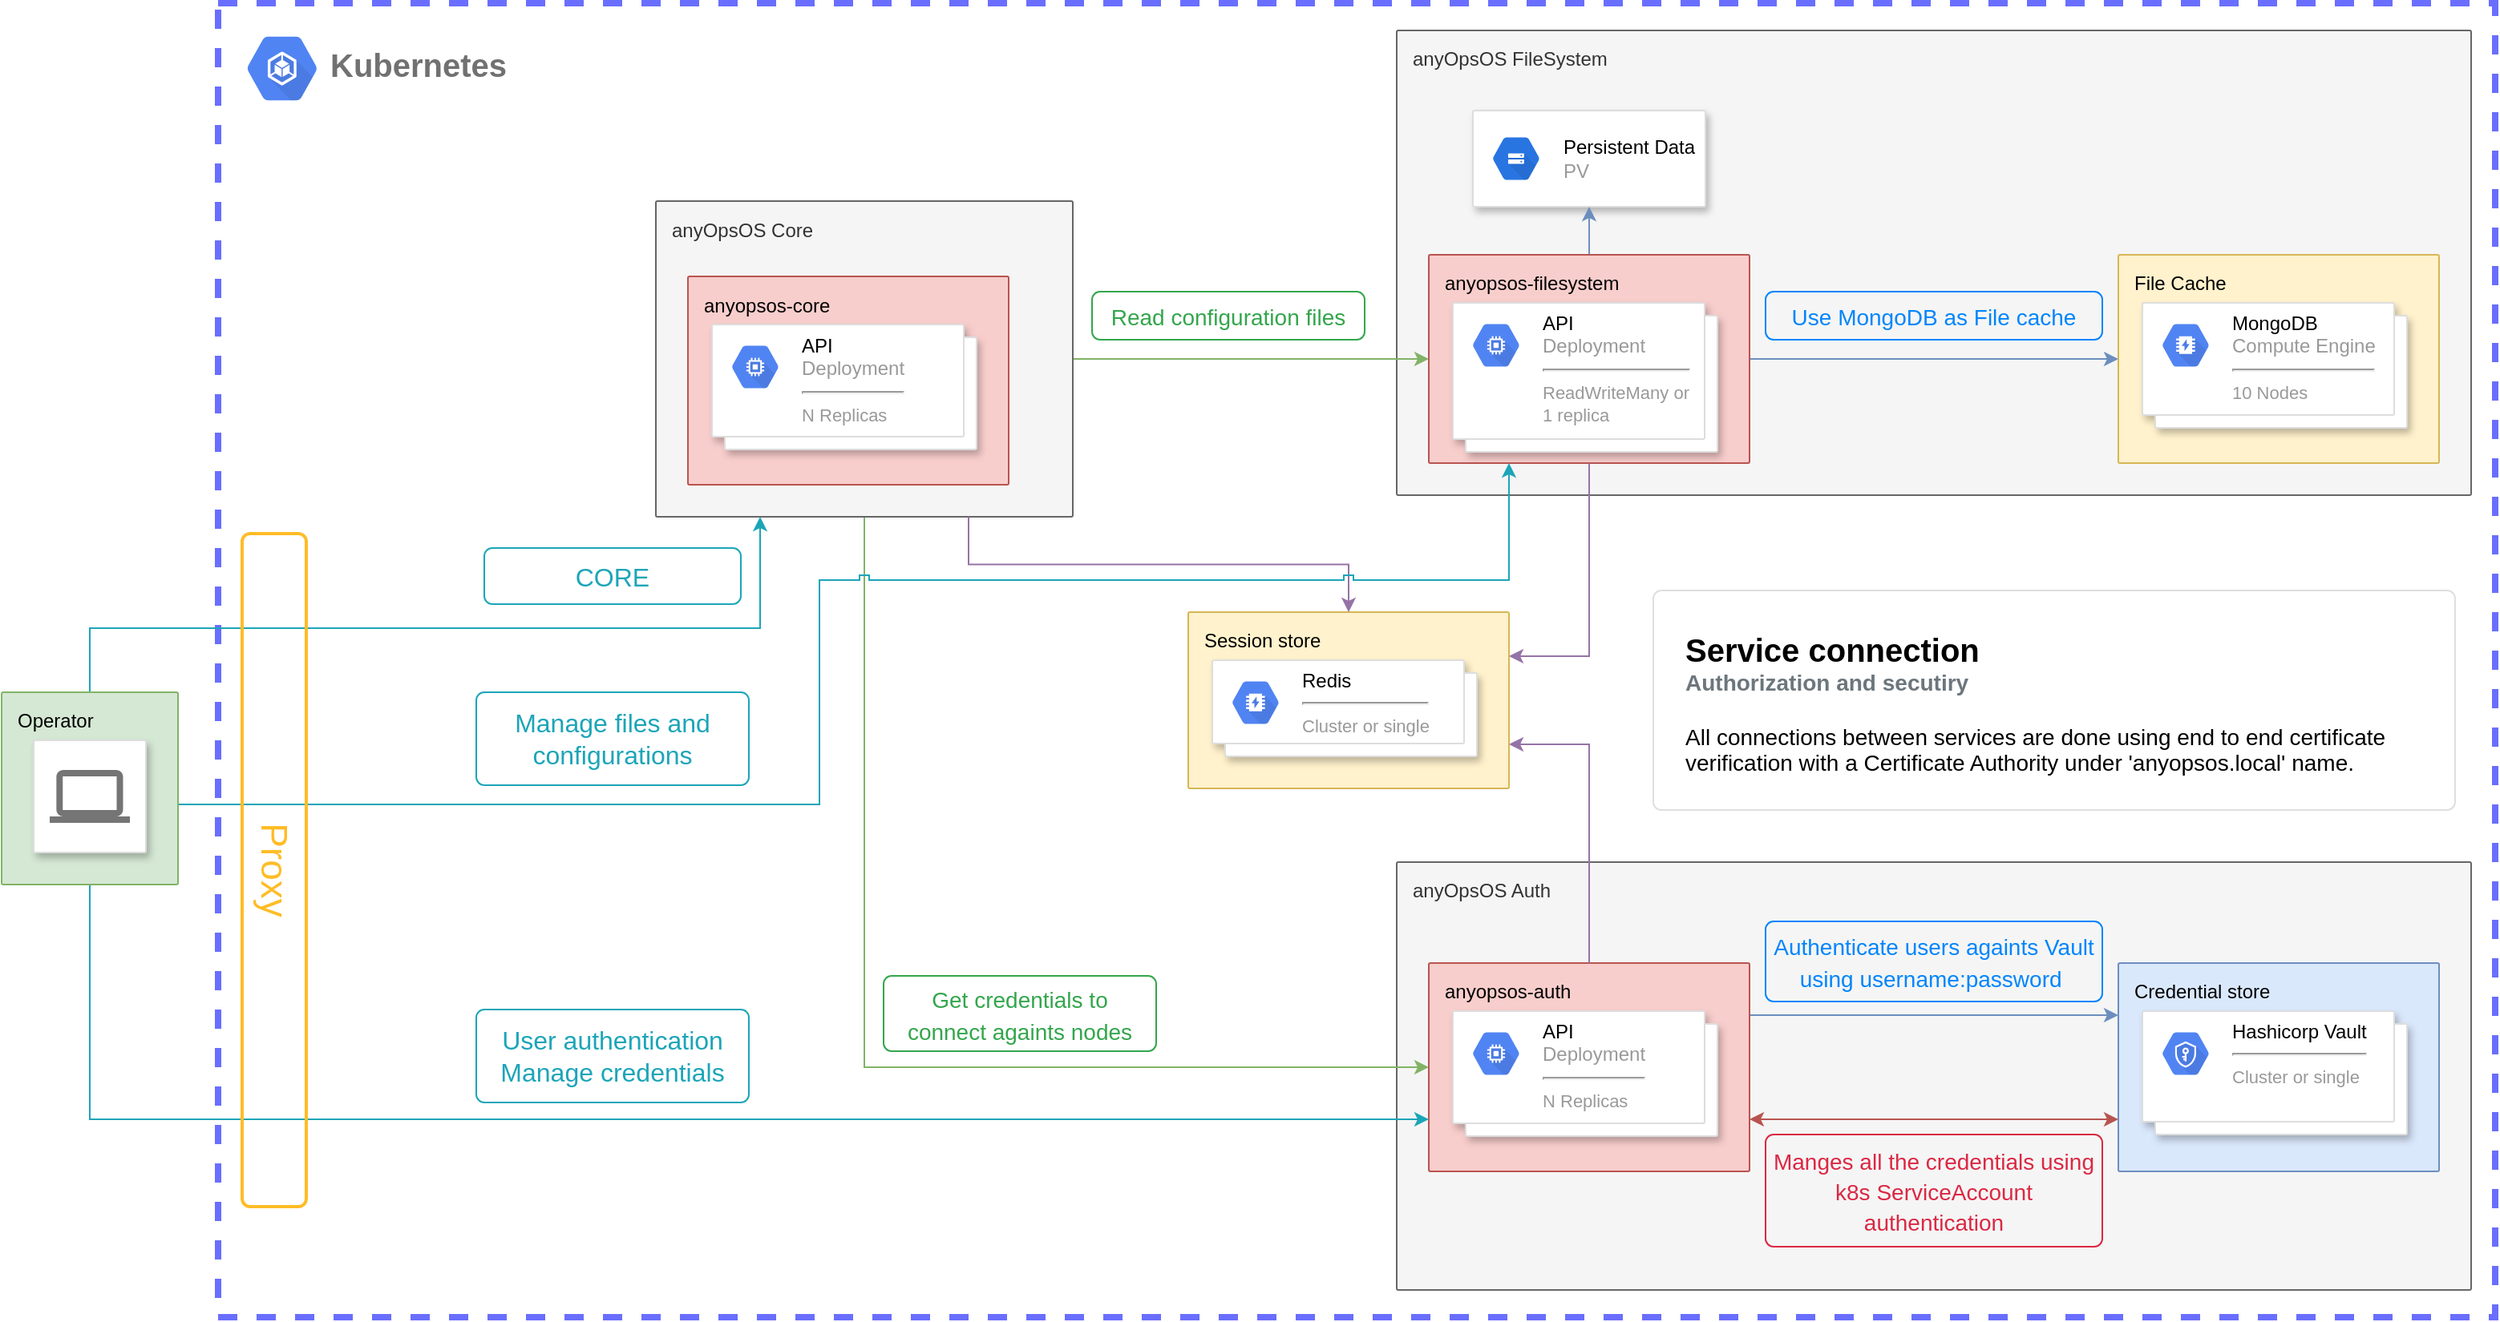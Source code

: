<mxfile version="12.8.5" type="device"><diagram id="d1ab7348-05c3-a1e3-ca4d-12c340fd6b49" name="Page-1"><mxGraphModel dx="3200" dy="1089" grid="1" gridSize="10" guides="1" tooltips="1" connect="1" arrows="1" fold="1" page="1" pageScale="1" pageWidth="1169" pageHeight="827" background="#ffffff" math="0" shadow="0"><root><mxCell id="0"/><mxCell id="1" parent="0"/><mxCell id="bqsU0bxeoQlmiuMTbUPA-118" value="&lt;b&gt;&lt;font style=&quot;font-size: 20px&quot;&gt;Kubernetes&lt;/font&gt;&lt;/b&gt;" style="fillColor=none;strokeColor=#696EFF;shadow=0;gradientColor=none;fontSize=14;align=left;spacing=10;fontColor=#717171;9E9E9E;verticalAlign=top;spacingTop=12;fontStyle=0;spacingLeft=60;html=1;dashed=1;strokeWidth=4;" vertex="1" parent="1"><mxGeometry x="-255" y="3" width="1420" height="820" as="geometry"/></mxCell><mxCell id="bqsU0bxeoQlmiuMTbUPA-123" value="" style="html=1;fillColor=#5184F3;strokeColor=none;verticalAlign=top;labelPosition=center;verticalLabelPosition=bottom;align=center;spacingTop=-6;fontSize=11;fontStyle=1;fontColor=#999999;shape=mxgraph.gcp2.hexIcon;prIcon=container_engine;dashed=1;labelBackgroundColor=none;" vertex="1" parent="bqsU0bxeoQlmiuMTbUPA-118"><mxGeometry x="7" y="11.5" width="66" height="58.5" as="geometry"/></mxCell><mxCell id="bqsU0bxeoQlmiuMTbUPA-112" value="&lt;b&gt;&lt;font style=&quot;font-size: 20px&quot;&gt;Service connection&lt;/font&gt;&lt;/b&gt;&lt;font color=&quot;#6c767d&quot;&gt;&lt;b&gt;&lt;font style=&quot;font-size: 14px&quot;&gt;&lt;br style=&quot;font-size: 10px&quot;&gt;Authorization and secutiry&lt;br&gt;&lt;/font&gt;&lt;/b&gt;&lt;/font&gt;&lt;br style=&quot;font-size: 14px&quot;&gt;All connections between services are done using end to end certificate verification with a Certificate Authority under 'anyopsos.local' name." style="html=1;shadow=0;dashed=0;shape=mxgraph.bootstrap.rrect;rSize=5;strokeColor=#DFDFDF;html=1;whiteSpace=wrap;fillColor=#ffffff;fontColor=#000000;verticalAlign=top;align=left;spacing=20;fontSize=14;labelBackgroundColor=none;" vertex="1" parent="bqsU0bxeoQlmiuMTbUPA-118"><mxGeometry x="895" y="366.5" width="500" height="137" as="geometry"/></mxCell><mxCell id="bqsU0bxeoQlmiuMTbUPA-73" value="anyOpsOS FileSystem" style="rounded=1;absoluteArcSize=1;arcSize=2;html=1;strokeColor=#666666;shadow=0;dashed=0;fontSize=12;fontColor=#333333;align=left;verticalAlign=top;spacing=10;spacingTop=-4;fillColor=#f5f5f5;" vertex="1" parent="1"><mxGeometry x="480" y="20" width="670" height="290" as="geometry"/></mxCell><mxCell id="bqsU0bxeoQlmiuMTbUPA-76" value="anyOpsOS Auth" style="rounded=1;absoluteArcSize=1;arcSize=2;html=1;strokeColor=#666666;shadow=0;dashed=0;fontSize=12;fontColor=#333333;align=left;verticalAlign=top;spacing=10;spacingTop=-4;fillColor=#f5f5f5;" vertex="1" parent="1"><mxGeometry x="480" y="539" width="670" height="267" as="geometry"/></mxCell><mxCell id="bqsU0bxeoQlmiuMTbUPA-94" style="edgeStyle=orthogonalEdgeStyle;rounded=0;orthogonalLoop=1;jettySize=auto;html=1;exitX=1;exitY=0.5;exitDx=0;exitDy=0;entryX=0;entryY=0.5;entryDx=0;entryDy=0;fillColor=#d5e8d4;strokeColor=#82b366;" edge="1" parent="1" source="bqsU0bxeoQlmiuMTbUPA-92" target="bqsU0bxeoQlmiuMTbUPA-70"><mxGeometry relative="1" as="geometry"/></mxCell><mxCell id="bqsU0bxeoQlmiuMTbUPA-95" style="edgeStyle=orthogonalEdgeStyle;rounded=0;orthogonalLoop=1;jettySize=auto;html=1;exitX=0.5;exitY=1;exitDx=0;exitDy=0;entryX=0;entryY=0.5;entryDx=0;entryDy=0;fillColor=#d5e8d4;strokeColor=#82b366;" edge="1" parent="1" source="bqsU0bxeoQlmiuMTbUPA-92" target="bqsU0bxeoQlmiuMTbUPA-59"><mxGeometry relative="1" as="geometry"/></mxCell><mxCell id="bqsU0bxeoQlmiuMTbUPA-92" value="anyOpsOS Core" style="rounded=1;absoluteArcSize=1;arcSize=2;html=1;strokeColor=#666666;shadow=0;dashed=0;fontSize=12;fontColor=#333333;align=left;verticalAlign=top;spacing=10;spacingTop=-4;fillColor=#f5f5f5;" vertex="1" parent="1"><mxGeometry x="18" y="126.5" width="260" height="197" as="geometry"/></mxCell><mxCell id="bqsU0bxeoQlmiuMTbUPA-56" value="Credential store" style="rounded=1;absoluteArcSize=1;arcSize=2;html=1;strokeColor=#6c8ebf;shadow=0;dashed=0;fontSize=12;align=left;verticalAlign=top;spacing=10;spacingTop=-4;fillColor=#dae8fc;" vertex="1" parent="1"><mxGeometry x="930" y="602" width="200" height="130" as="geometry"/></mxCell><mxCell id="bqsU0bxeoQlmiuMTbUPA-57" value="" style="shape=mxgraph.gcp2.doubleRect;strokeColor=#dddddd;fillColor=#ffffff;shadow=1;strokeWidth=1;fontSize=11;fontColor=#9E9E9E;align=center;html=1;" vertex="1" parent="1"><mxGeometry x="945" y="632" width="165" height="77" as="geometry"/></mxCell><mxCell id="bqsU0bxeoQlmiuMTbUPA-58" value="&lt;font color=&quot;#000000&quot;&gt;Hashicorp Vault&lt;/font&gt;&lt;br&gt;&lt;hr&gt;&lt;font style=&quot;font-size: 11px&quot;&gt;Cluster or single&lt;/font&gt;" style="dashed=0;connectable=0;html=1;fillColor=#5184F3;strokeColor=none;shape=mxgraph.gcp2.hexIcon;prIcon=key_management_service;part=1;labelPosition=right;verticalLabelPosition=middle;align=left;verticalAlign=top;spacingLeft=5;fontColor=#999999;fontSize=12;spacingTop=-8;" vertex="1" parent="bqsU0bxeoQlmiuMTbUPA-57"><mxGeometry width="44" height="39" relative="1" as="geometry"><mxPoint x="5" y="7" as="offset"/></mxGeometry></mxCell><mxCell id="bqsU0bxeoQlmiuMTbUPA-77" style="edgeStyle=orthogonalEdgeStyle;rounded=0;orthogonalLoop=1;jettySize=auto;html=1;exitX=1;exitY=0.25;exitDx=0;exitDy=0;entryX=0;entryY=0.25;entryDx=0;entryDy=0;fillColor=#dae8fc;strokeColor=#6c8ebf;" edge="1" parent="1" source="bqsU0bxeoQlmiuMTbUPA-59" target="bqsU0bxeoQlmiuMTbUPA-56"><mxGeometry relative="1" as="geometry"/></mxCell><mxCell id="bqsU0bxeoQlmiuMTbUPA-78" style="edgeStyle=orthogonalEdgeStyle;rounded=0;orthogonalLoop=1;jettySize=auto;html=1;exitX=1;exitY=0.75;exitDx=0;exitDy=0;entryX=0;entryY=0.75;entryDx=0;entryDy=0;fillColor=#f8cecc;strokeColor=#b85450;startArrow=classic;startFill=1;" edge="1" parent="1" source="bqsU0bxeoQlmiuMTbUPA-59" target="bqsU0bxeoQlmiuMTbUPA-56"><mxGeometry relative="1" as="geometry"/></mxCell><mxCell id="bqsU0bxeoQlmiuMTbUPA-59" value="anyopsos-auth" style="rounded=1;absoluteArcSize=1;arcSize=2;html=1;strokeColor=#b85450;shadow=0;dashed=0;fontSize=12;align=left;verticalAlign=top;spacing=10;spacingTop=-4;fillColor=#f8cecc;" vertex="1" parent="1"><mxGeometry x="500" y="602" width="200" height="130" as="geometry"/></mxCell><mxCell id="bqsU0bxeoQlmiuMTbUPA-60" value="" style="shape=mxgraph.gcp2.doubleRect;strokeColor=#dddddd;fillColor=#ffffff;shadow=1;strokeWidth=1;fontSize=11;fontColor=#9E9E9E;align=center;html=1;" vertex="1" parent="1"><mxGeometry x="515" y="632" width="165" height="78" as="geometry"/></mxCell><mxCell id="bqsU0bxeoQlmiuMTbUPA-61" value="&lt;font color=&quot;#000000&quot;&gt;API&lt;/font&gt;&lt;br&gt;Deployment&lt;hr&gt;&lt;span style=&quot;font-size: 11px&quot;&gt;N Replicas&lt;/span&gt;" style="dashed=0;connectable=0;html=1;fillColor=#5184F3;strokeColor=none;shape=mxgraph.gcp2.hexIcon;prIcon=compute_engine;part=1;labelPosition=right;verticalLabelPosition=middle;align=left;verticalAlign=top;spacingLeft=5;fontColor=#999999;fontSize=12;spacingTop=-8;" vertex="1" parent="bqsU0bxeoQlmiuMTbUPA-60"><mxGeometry width="44" height="39" relative="1" as="geometry"><mxPoint x="5" y="7" as="offset"/></mxGeometry></mxCell><mxCell id="bqsU0bxeoQlmiuMTbUPA-65" value="File Cache" style="rounded=1;absoluteArcSize=1;arcSize=2;html=1;strokeColor=#d6b656;shadow=0;dashed=0;fontSize=12;align=left;verticalAlign=top;spacing=10;spacingTop=-4;fillColor=#fff2cc;" vertex="1" parent="1"><mxGeometry x="930" y="160" width="200" height="130" as="geometry"/></mxCell><mxCell id="bqsU0bxeoQlmiuMTbUPA-66" value="" style="shape=mxgraph.gcp2.doubleRect;strokeColor=#dddddd;fillColor=#ffffff;shadow=1;strokeWidth=1;fontSize=11;fontColor=#9E9E9E;align=center;html=1;" vertex="1" parent="1"><mxGeometry x="945" y="190" width="165" height="78" as="geometry"/></mxCell><mxCell id="bqsU0bxeoQlmiuMTbUPA-67" value="&lt;font color=&quot;#000000&quot;&gt;MongoDB&lt;/font&gt;&lt;br&gt;Compute Engine&lt;hr&gt;&lt;font style=&quot;font-size: 11px&quot;&gt;10 Nodes&lt;/font&gt;" style="dashed=0;connectable=0;html=1;fillColor=#5184F3;strokeColor=none;shape=mxgraph.gcp2.hexIcon;prIcon=cloud_memorystore;part=1;labelPosition=right;verticalLabelPosition=middle;align=left;verticalAlign=top;spacingLeft=5;fontColor=#999999;fontSize=12;spacingTop=-8;" vertex="1" parent="bqsU0bxeoQlmiuMTbUPA-66"><mxGeometry width="44" height="39" relative="1" as="geometry"><mxPoint x="5" y="7" as="offset"/></mxGeometry></mxCell><mxCell id="bqsU0bxeoQlmiuMTbUPA-68" value="" style="strokeColor=#dddddd;fillColor=#ffffff;shadow=1;strokeWidth=1;rounded=1;absoluteArcSize=1;arcSize=2;fontSize=11;fontColor=#9E9E9E;align=center;html=1;" vertex="1" parent="1"><mxGeometry x="527.5" y="70" width="145" height="60" as="geometry"/></mxCell><mxCell id="bqsU0bxeoQlmiuMTbUPA-69" value="&lt;font color=&quot;#000000&quot;&gt;Persistent Data&lt;/font&gt;&lt;br&gt;PV" style="html=1;dashed=0;whitespace=wrap;fillColor=#2875E2;strokeColor=none;shape=mxgraph.gcp2.hexIcon;prIcon=cloud_storage;labelPosition=right;verticalLabelPosition=middle;align=left;verticalAlign=middle;spacingLeft=5;fontColor=#999999;fontSize=12;" vertex="1" parent="bqsU0bxeoQlmiuMTbUPA-68"><mxGeometry y="0.5" width="44" height="39" relative="1" as="geometry"><mxPoint x="5" y="-19.5" as="offset"/></mxGeometry></mxCell><mxCell id="bqsU0bxeoQlmiuMTbUPA-74" style="edgeStyle=orthogonalEdgeStyle;rounded=0;orthogonalLoop=1;jettySize=auto;html=1;exitX=0.5;exitY=0;exitDx=0;exitDy=0;entryX=0.5;entryY=1;entryDx=0;entryDy=0;fillColor=#dae8fc;strokeColor=#6c8ebf;" edge="1" parent="1" source="bqsU0bxeoQlmiuMTbUPA-70" target="bqsU0bxeoQlmiuMTbUPA-68"><mxGeometry relative="1" as="geometry"/></mxCell><mxCell id="bqsU0bxeoQlmiuMTbUPA-75" style="edgeStyle=orthogonalEdgeStyle;rounded=0;orthogonalLoop=1;jettySize=auto;html=1;exitX=1;exitY=0.5;exitDx=0;exitDy=0;entryX=0;entryY=0.5;entryDx=0;entryDy=0;fillColor=#dae8fc;strokeColor=#6c8ebf;" edge="1" parent="1" source="bqsU0bxeoQlmiuMTbUPA-70" target="bqsU0bxeoQlmiuMTbUPA-65"><mxGeometry relative="1" as="geometry"/></mxCell><mxCell id="bqsU0bxeoQlmiuMTbUPA-70" value="anyopsos-filesystem" style="rounded=1;absoluteArcSize=1;arcSize=2;html=1;strokeColor=#b85450;shadow=0;dashed=0;fontSize=12;align=left;verticalAlign=top;spacing=10;spacingTop=-4;fillColor=#f8cecc;" vertex="1" parent="1"><mxGeometry x="500" y="160" width="200" height="130" as="geometry"/></mxCell><mxCell id="bqsU0bxeoQlmiuMTbUPA-71" value="" style="shape=mxgraph.gcp2.doubleRect;strokeColor=#dddddd;fillColor=#ffffff;shadow=1;strokeWidth=1;fontSize=11;fontColor=#9E9E9E;align=center;html=1;" vertex="1" parent="1"><mxGeometry x="515" y="190" width="165" height="93" as="geometry"/></mxCell><mxCell id="bqsU0bxeoQlmiuMTbUPA-72" value="&lt;font color=&quot;#000000&quot;&gt;API&lt;/font&gt;&lt;br&gt;Deployment&lt;hr&gt;&lt;font style=&quot;font-size: 11px&quot;&gt;ReadWriteMany or&lt;br&gt;1 replica&lt;br&gt;&lt;/font&gt;" style="dashed=0;connectable=0;html=1;fillColor=#5184F3;strokeColor=none;shape=mxgraph.gcp2.hexIcon;prIcon=compute_engine;part=1;labelPosition=right;verticalLabelPosition=middle;align=left;verticalAlign=top;spacingLeft=5;fontColor=#999999;fontSize=12;spacingTop=-8;" vertex="1" parent="bqsU0bxeoQlmiuMTbUPA-71"><mxGeometry width="44" height="39" relative="1" as="geometry"><mxPoint x="5" y="7" as="offset"/></mxGeometry></mxCell><mxCell id="bqsU0bxeoQlmiuMTbUPA-79" value="&lt;div&gt;&lt;span style=&quot;font-size: 14px&quot;&gt;Manges all the credentials using k8s ServiceAccount authentication&lt;/span&gt;&lt;/div&gt;" style="html=1;shadow=0;dashed=0;shape=mxgraph.bootstrap.rrect;rSize=5;strokeColor=#DB2843;strokeWidth=1;fillColor=none;fontColor=#DB2843;whiteSpace=wrap;align=center;verticalAlign=middle;spacingLeft=0;fontStyle=0;fontSize=16;spacing=5;" vertex="1" parent="1"><mxGeometry x="710" y="709" width="210" height="70" as="geometry"/></mxCell><mxCell id="bqsU0bxeoQlmiuMTbUPA-80" value="&lt;font style=&quot;font-size: 14px&quot;&gt;Authenticate users againts Vault using username:password&amp;nbsp;&lt;/font&gt;" style="html=1;shadow=0;dashed=0;shape=mxgraph.bootstrap.rrect;rSize=5;strokeColor=#0085FC;strokeWidth=1;fillColor=none;fontColor=#0085FC;whiteSpace=wrap;align=center;verticalAlign=middle;spacingLeft=0;fontStyle=0;fontSize=16;spacing=5;" vertex="1" parent="1"><mxGeometry x="710" y="576" width="210" height="50" as="geometry"/></mxCell><mxCell id="bqsU0bxeoQlmiuMTbUPA-81" value="&lt;font style=&quot;font-size: 14px&quot;&gt;Use MongoDB as File cache&lt;/font&gt;" style="html=1;shadow=0;dashed=0;shape=mxgraph.bootstrap.rrect;rSize=5;strokeColor=#0085FC;strokeWidth=1;fillColor=none;fontColor=#0085FC;whiteSpace=wrap;align=center;verticalAlign=middle;spacingLeft=0;fontStyle=0;fontSize=16;spacing=5;" vertex="1" parent="1"><mxGeometry x="710" y="183" width="210" height="30" as="geometry"/></mxCell><mxCell id="bqsU0bxeoQlmiuMTbUPA-87" style="edgeStyle=orthogonalEdgeStyle;rounded=0;orthogonalLoop=1;jettySize=auto;html=1;exitX=1;exitY=0.25;exitDx=0;exitDy=0;entryX=0.5;entryY=1;entryDx=0;entryDy=0;fillColor=#e1d5e7;strokeColor=#9673a6;startArrow=classic;startFill=1;endArrow=none;endFill=0;" edge="1" parent="1" source="bqsU0bxeoQlmiuMTbUPA-84" target="bqsU0bxeoQlmiuMTbUPA-70"><mxGeometry relative="1" as="geometry"/></mxCell><mxCell id="bqsU0bxeoQlmiuMTbUPA-88" style="edgeStyle=orthogonalEdgeStyle;rounded=0;orthogonalLoop=1;jettySize=auto;html=1;exitX=1;exitY=0.75;exitDx=0;exitDy=0;entryX=0.5;entryY=0;entryDx=0;entryDy=0;fillColor=#e1d5e7;strokeColor=#9673a6;startArrow=classic;startFill=1;endArrow=none;endFill=0;" edge="1" parent="1" source="bqsU0bxeoQlmiuMTbUPA-84" target="bqsU0bxeoQlmiuMTbUPA-59"><mxGeometry relative="1" as="geometry"/></mxCell><mxCell id="bqsU0bxeoQlmiuMTbUPA-84" value="Session store" style="rounded=1;absoluteArcSize=1;arcSize=2;html=1;strokeColor=#d6b656;shadow=0;dashed=0;fontSize=12;align=left;verticalAlign=top;spacing=10;spacingTop=-4;fillColor=#fff2cc;" vertex="1" parent="1"><mxGeometry x="350" y="383" width="200" height="110" as="geometry"/></mxCell><mxCell id="bqsU0bxeoQlmiuMTbUPA-85" value="" style="shape=mxgraph.gcp2.doubleRect;strokeColor=#dddddd;fillColor=#ffffff;shadow=1;strokeWidth=1;fontSize=11;fontColor=#9E9E9E;align=center;html=1;" vertex="1" parent="1"><mxGeometry x="365" y="413" width="165" height="60" as="geometry"/></mxCell><mxCell id="bqsU0bxeoQlmiuMTbUPA-86" value="&lt;font color=&quot;#000000&quot;&gt;Redis&lt;/font&gt;&lt;br&gt;&lt;hr&gt;&lt;font style=&quot;font-size: 11px&quot;&gt;Cluster or single&lt;/font&gt;" style="dashed=0;connectable=0;html=1;fillColor=#5184F3;strokeColor=none;shape=mxgraph.gcp2.hexIcon;prIcon=cloud_memorystore;part=1;labelPosition=right;verticalLabelPosition=middle;align=left;verticalAlign=top;spacingLeft=5;fontColor=#999999;fontSize=12;spacingTop=-8;" vertex="1" parent="bqsU0bxeoQlmiuMTbUPA-85"><mxGeometry width="44" height="39" relative="1" as="geometry"><mxPoint x="5" y="7" as="offset"/></mxGeometry></mxCell><mxCell id="bqsU0bxeoQlmiuMTbUPA-93" style="edgeStyle=orthogonalEdgeStyle;rounded=0;orthogonalLoop=1;jettySize=auto;html=1;exitX=0.75;exitY=1;exitDx=0;exitDy=0;entryX=0.5;entryY=0;entryDx=0;entryDy=0;fillColor=#e1d5e7;strokeColor=#9673a6;" edge="1" parent="1" source="bqsU0bxeoQlmiuMTbUPA-92" target="bqsU0bxeoQlmiuMTbUPA-84"><mxGeometry relative="1" as="geometry"/></mxCell><mxCell id="bqsU0bxeoQlmiuMTbUPA-89" value="anyopsos-core" style="rounded=1;absoluteArcSize=1;arcSize=2;html=1;strokeColor=#b85450;shadow=0;dashed=0;fontSize=12;align=left;verticalAlign=top;spacing=10;spacingTop=-4;fillColor=#f8cecc;" vertex="1" parent="1"><mxGeometry x="38" y="173.5" width="200" height="130" as="geometry"/></mxCell><mxCell id="bqsU0bxeoQlmiuMTbUPA-90" value="" style="shape=mxgraph.gcp2.doubleRect;strokeColor=#dddddd;fillColor=#ffffff;shadow=1;strokeWidth=1;fontSize=11;fontColor=#9E9E9E;align=center;html=1;" vertex="1" parent="1"><mxGeometry x="53" y="203.5" width="165" height="78" as="geometry"/></mxCell><mxCell id="bqsU0bxeoQlmiuMTbUPA-91" value="&lt;font color=&quot;#000000&quot;&gt;API&lt;/font&gt;&lt;br&gt;Deployment&lt;hr&gt;&lt;font style=&quot;font-size: 11px&quot;&gt;N Replicas&lt;/font&gt;" style="dashed=0;connectable=0;html=1;fillColor=#5184F3;strokeColor=none;shape=mxgraph.gcp2.hexIcon;prIcon=compute_engine;part=1;labelPosition=right;verticalLabelPosition=middle;align=left;verticalAlign=top;spacingLeft=5;fontColor=#999999;fontSize=12;spacingTop=-8;" vertex="1" parent="bqsU0bxeoQlmiuMTbUPA-90"><mxGeometry width="44" height="39" relative="1" as="geometry"><mxPoint x="5" y="7" as="offset"/></mxGeometry></mxCell><mxCell id="bqsU0bxeoQlmiuMTbUPA-97" value="&lt;font style=&quot;font-size: 14px&quot;&gt;Read configuration files&lt;/font&gt;" style="html=1;shadow=0;dashed=0;shape=mxgraph.bootstrap.rrect;rSize=5;strokeColor=#33A64C;strokeWidth=1;fillColor=none;fontColor=#33A64C;whiteSpace=wrap;align=center;verticalAlign=middle;spacingLeft=0;fontStyle=0;fontSize=16;spacing=5;" vertex="1" parent="1"><mxGeometry x="290" y="183" width="170" height="30" as="geometry"/></mxCell><mxCell id="bqsU0bxeoQlmiuMTbUPA-98" value="&lt;span style=&quot;font-size: 14px&quot;&gt;Get credentials to connect againts nodes&lt;/span&gt;" style="html=1;shadow=0;dashed=0;shape=mxgraph.bootstrap.rrect;rSize=5;strokeColor=#33A64C;strokeWidth=1;fillColor=none;fontColor=#33A64C;whiteSpace=wrap;align=center;verticalAlign=middle;spacingLeft=0;fontStyle=0;fontSize=16;spacing=5;" vertex="1" parent="1"><mxGeometry x="160" y="610" width="170" height="47" as="geometry"/></mxCell><mxCell id="bqsU0bxeoQlmiuMTbUPA-102" style="edgeStyle=orthogonalEdgeStyle;rounded=0;orthogonalLoop=1;jettySize=auto;html=1;exitX=0.5;exitY=1;exitDx=0;exitDy=0;entryX=0;entryY=0.75;entryDx=0;entryDy=0;fillColor=#ffe6cc;strokeColor=#1CA5B8;" edge="1" parent="1" source="bqsU0bxeoQlmiuMTbUPA-99" target="bqsU0bxeoQlmiuMTbUPA-59"><mxGeometry relative="1" as="geometry"/></mxCell><mxCell id="bqsU0bxeoQlmiuMTbUPA-104" style="edgeStyle=orthogonalEdgeStyle;rounded=0;orthogonalLoop=1;jettySize=auto;html=1;exitX=0.5;exitY=0;exitDx=0;exitDy=0;entryX=0.25;entryY=1;entryDx=0;entryDy=0;strokeColor=#1CA5B8;" edge="1" parent="1" source="bqsU0bxeoQlmiuMTbUPA-99" target="bqsU0bxeoQlmiuMTbUPA-92"><mxGeometry relative="1" as="geometry"><Array as="points"><mxPoint x="-335" y="393"/><mxPoint x="83" y="393"/></Array></mxGeometry></mxCell><mxCell id="bqsU0bxeoQlmiuMTbUPA-106" style="edgeStyle=orthogonalEdgeStyle;rounded=0;orthogonalLoop=1;jettySize=auto;html=1;exitX=1;exitY=0.5;exitDx=0;exitDy=0;entryX=0.25;entryY=1;entryDx=0;entryDy=0;strokeColor=#1CA5B8;jumpStyle=sharp;" edge="1" parent="1" source="bqsU0bxeoQlmiuMTbUPA-99" target="bqsU0bxeoQlmiuMTbUPA-70"><mxGeometry relative="1" as="geometry"><Array as="points"><mxPoint x="120" y="503"/><mxPoint x="120" y="363"/><mxPoint x="550" y="363"/></Array></mxGeometry></mxCell><mxCell id="bqsU0bxeoQlmiuMTbUPA-99" value="Operator" style="rounded=1;absoluteArcSize=1;arcSize=2;html=1;strokeColor=#82b366;shadow=0;dashed=0;fontSize=12;align=left;verticalAlign=top;spacing=10;spacingTop=-4;fillColor=#d5e8d4;" vertex="1" parent="1"><mxGeometry x="-390" y="433" width="110" height="120" as="geometry"/></mxCell><mxCell id="bqsU0bxeoQlmiuMTbUPA-100" value="" style="strokeColor=#dddddd;fillColor=#ffffff;shadow=1;strokeWidth=1;rounded=1;absoluteArcSize=1;arcSize=2;labelPosition=center;verticalLabelPosition=middle;align=center;verticalAlign=bottom;spacingLeft=0;fontColor=#999999;fontSize=12;whiteSpace=wrap;spacingBottom=2;html=1;" vertex="1" parent="1"><mxGeometry x="-370" y="463" width="70" height="70" as="geometry"/></mxCell><mxCell id="bqsU0bxeoQlmiuMTbUPA-101" value="" style="dashed=0;connectable=0;html=1;fillColor=#757575;strokeColor=none;shape=mxgraph.gcp2.laptop;part=1;" vertex="1" parent="bqsU0bxeoQlmiuMTbUPA-100"><mxGeometry x="0.5" width="50" height="33" relative="1" as="geometry"><mxPoint x="-25" y="18.5" as="offset"/></mxGeometry></mxCell><mxCell id="bqsU0bxeoQlmiuMTbUPA-103" value="User authentication&lt;br&gt;Manage credentials" style="html=1;shadow=0;dashed=0;shape=mxgraph.bootstrap.rrect;rSize=5;strokeColor=#1CA5B8;strokeWidth=1;fillColor=none;fontColor=#1CA5B8;whiteSpace=wrap;align=center;verticalAlign=middle;spacingLeft=0;fontStyle=0;fontSize=16;spacing=5;" vertex="1" parent="1"><mxGeometry x="-94" y="631" width="170" height="58" as="geometry"/></mxCell><mxCell id="bqsU0bxeoQlmiuMTbUPA-105" value="CORE" style="html=1;shadow=0;dashed=0;shape=mxgraph.bootstrap.rrect;rSize=5;strokeColor=#1CA5B8;strokeWidth=1;fillColor=none;fontColor=#1CA5B8;whiteSpace=wrap;align=center;verticalAlign=middle;spacingLeft=0;fontStyle=0;fontSize=16;spacing=5;" vertex="1" parent="1"><mxGeometry x="-89" y="343" width="160" height="35" as="geometry"/></mxCell><mxCell id="bqsU0bxeoQlmiuMTbUPA-107" value="Manage files and configurations" style="html=1;shadow=0;dashed=0;shape=mxgraph.bootstrap.rrect;rSize=5;strokeColor=#1CA5B8;strokeWidth=1;fillColor=none;fontColor=#1CA5B8;whiteSpace=wrap;align=center;verticalAlign=middle;spacingLeft=0;fontStyle=0;fontSize=16;spacing=5;" vertex="1" parent="1"><mxGeometry x="-94" y="433" width="170" height="58" as="geometry"/></mxCell><mxCell id="bqsU0bxeoQlmiuMTbUPA-115" value="&lt;font style=&quot;font-size: 23px&quot;&gt;Proxy&lt;/font&gt;" style="html=1;shadow=0;dashed=0;shape=mxgraph.bootstrap.rrect;rSize=5;strokeColor=#FFBC26;strokeWidth=2;fillColor=none;fontColor=#FFBC26;whiteSpace=wrap;align=center;verticalAlign=middle;spacingLeft=0;fontStyle=0;fontSize=16;spacing=5;labelBackgroundColor=none;rotation=90;" vertex="1" parent="1"><mxGeometry x="-430" y="524" width="420" height="40" as="geometry"/></mxCell></root></mxGraphModel></diagram></mxfile>